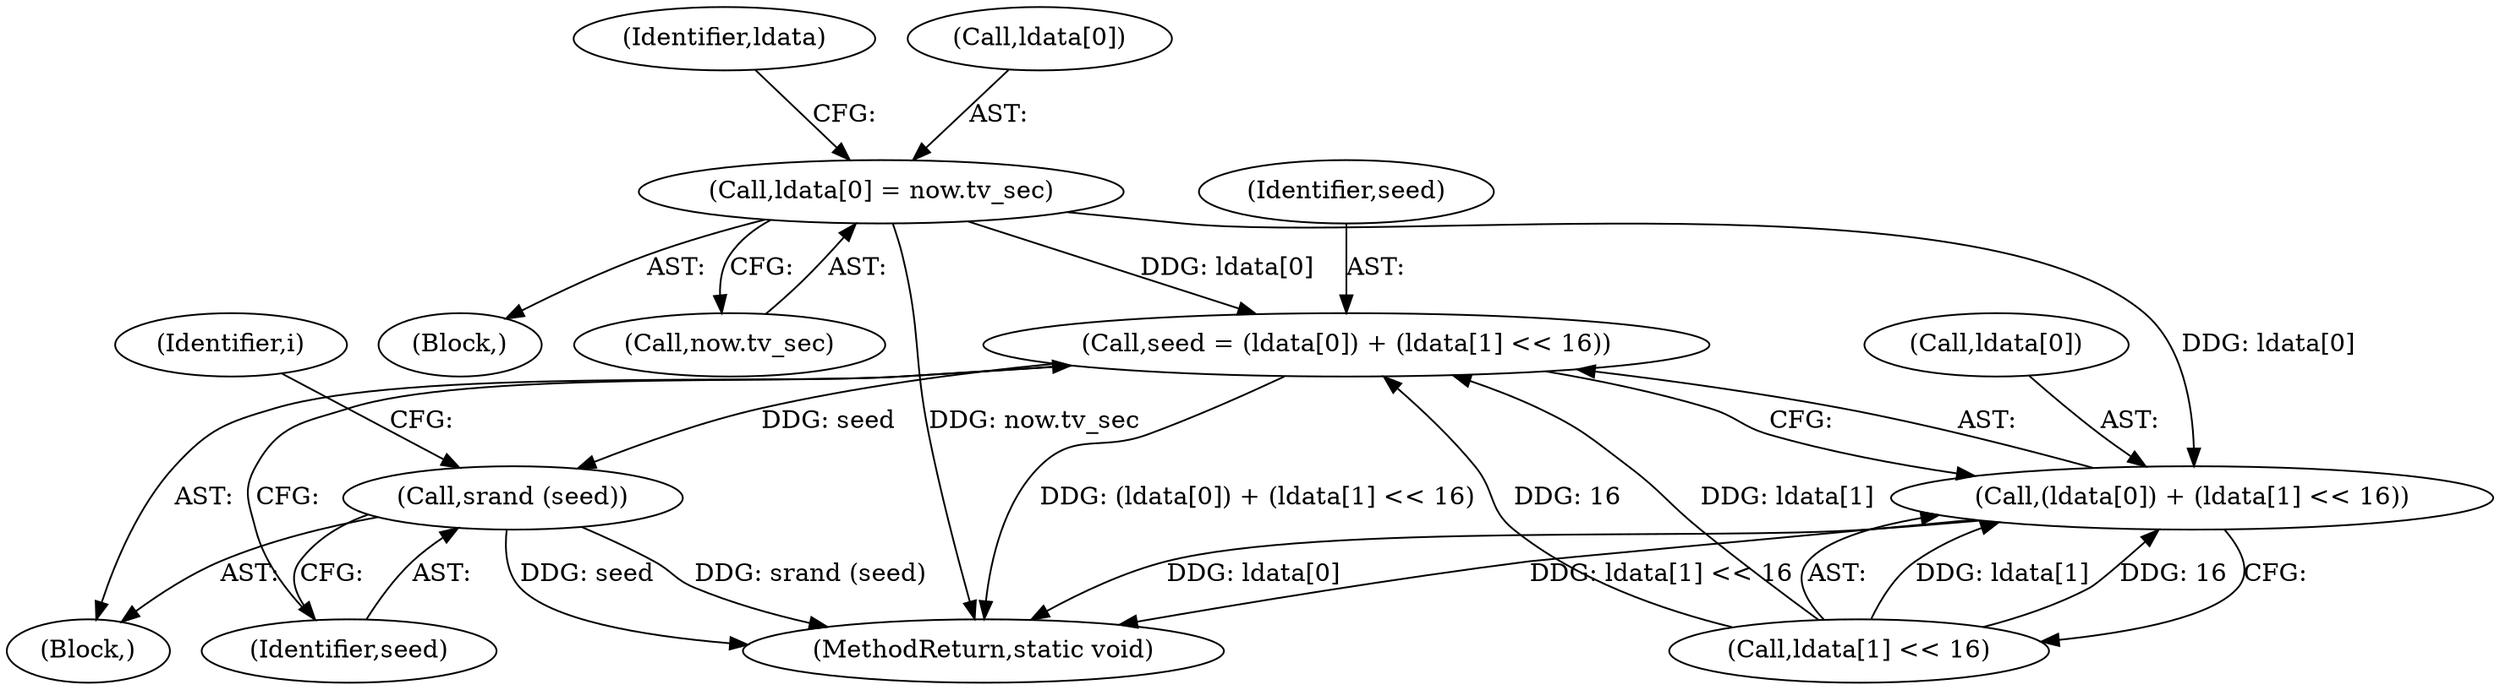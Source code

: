 digraph "0_libICE_ff5e59f32255913bb1cdf51441b98c9107ae165b@array" {
"1000111" [label="(Call,ldata[0] = now.tv_sec)"];
"1000125" [label="(Call,seed = (ldata[0]) + (ldata[1] << 16))"];
"1000136" [label="(Call,srand (seed))"];
"1000127" [label="(Call,(ldata[0]) + (ldata[1] << 16))"];
"1000108" [label="(Block,)"];
"1000137" [label="(Identifier,seed)"];
"1000136" [label="(Call,srand (seed))"];
"1000120" [label="(Identifier,ldata)"];
"1000131" [label="(Call,ldata[1] << 16)"];
"1000115" [label="(Call,now.tv_sec)"];
"1000112" [label="(Call,ldata[0])"];
"1000127" [label="(Call,(ldata[0]) + (ldata[1] << 16))"];
"1000111" [label="(Call,ldata[0] = now.tv_sec)"];
"1000128" [label="(Call,ldata[0])"];
"1000164" [label="(MethodReturn,static void)"];
"1000103" [label="(Block,)"];
"1000125" [label="(Call,seed = (ldata[0]) + (ldata[1] << 16))"];
"1000126" [label="(Identifier,seed)"];
"1000140" [label="(Identifier,i)"];
"1000111" -> "1000108"  [label="AST: "];
"1000111" -> "1000115"  [label="CFG: "];
"1000112" -> "1000111"  [label="AST: "];
"1000115" -> "1000111"  [label="AST: "];
"1000120" -> "1000111"  [label="CFG: "];
"1000111" -> "1000164"  [label="DDG: now.tv_sec"];
"1000111" -> "1000125"  [label="DDG: ldata[0]"];
"1000111" -> "1000127"  [label="DDG: ldata[0]"];
"1000125" -> "1000103"  [label="AST: "];
"1000125" -> "1000127"  [label="CFG: "];
"1000126" -> "1000125"  [label="AST: "];
"1000127" -> "1000125"  [label="AST: "];
"1000137" -> "1000125"  [label="CFG: "];
"1000125" -> "1000164"  [label="DDG: (ldata[0]) + (ldata[1] << 16)"];
"1000131" -> "1000125"  [label="DDG: ldata[1]"];
"1000131" -> "1000125"  [label="DDG: 16"];
"1000125" -> "1000136"  [label="DDG: seed"];
"1000136" -> "1000103"  [label="AST: "];
"1000136" -> "1000137"  [label="CFG: "];
"1000137" -> "1000136"  [label="AST: "];
"1000140" -> "1000136"  [label="CFG: "];
"1000136" -> "1000164"  [label="DDG: seed"];
"1000136" -> "1000164"  [label="DDG: srand (seed)"];
"1000127" -> "1000131"  [label="CFG: "];
"1000128" -> "1000127"  [label="AST: "];
"1000131" -> "1000127"  [label="AST: "];
"1000127" -> "1000164"  [label="DDG: ldata[1] << 16"];
"1000127" -> "1000164"  [label="DDG: ldata[0]"];
"1000131" -> "1000127"  [label="DDG: ldata[1]"];
"1000131" -> "1000127"  [label="DDG: 16"];
}
